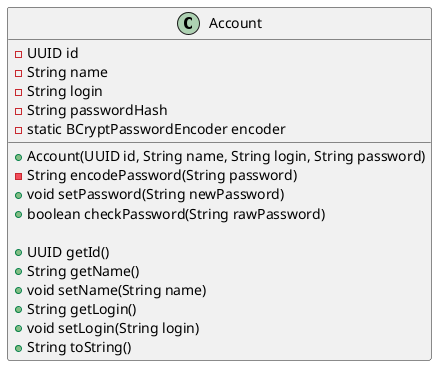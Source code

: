 @startuml
class Account {
    - UUID id
    - String name
    - String login
    - String passwordHash
    - static BCryptPasswordEncoder encoder

    + Account(UUID id, String name, String login, String password)
    - String encodePassword(String password)
    + void setPassword(String newPassword)
    + boolean checkPassword(String rawPassword)

    + UUID getId()
    + String getName()
    + void setName(String name)
    + String getLogin()
    + void setLogin(String login)
    + String toString()
}
@enduml
